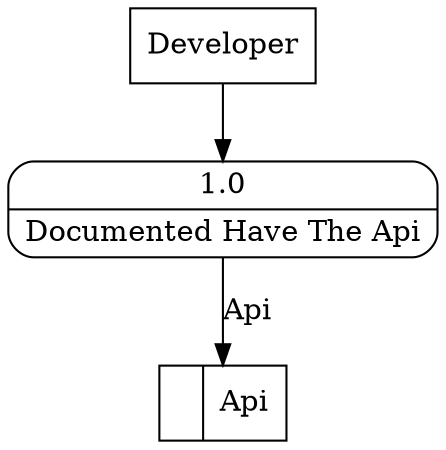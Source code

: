 digraph dfd2{ 
node[shape=record]
200 [label="<f0>  |<f1> Api " ];
201 [label="Developer" shape=box];
202 [label="{<f0> 1.0|<f1> Documented Have The Api }" shape=Mrecord];
201 -> 202
202 -> 200 [label="Api"]
}